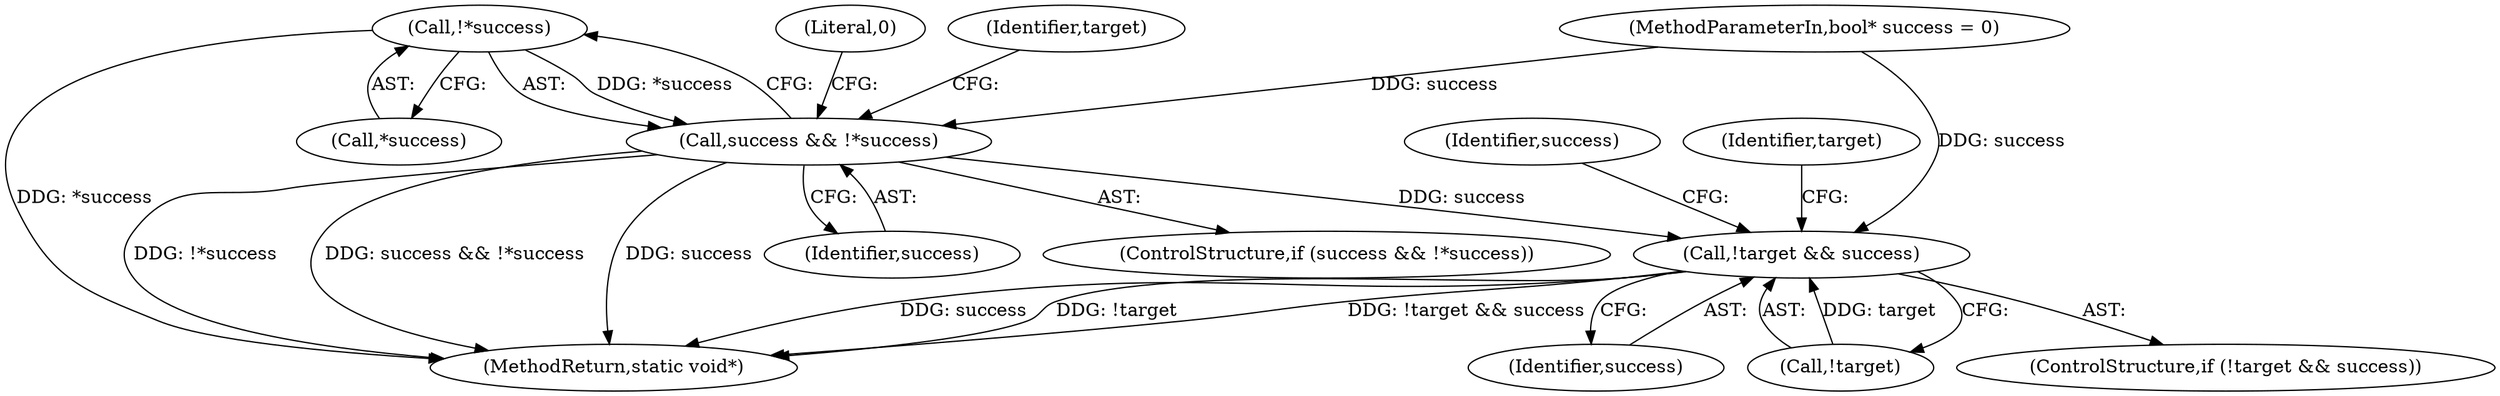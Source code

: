 digraph "0_Chrome_9f5ebcc99c8cd3a19be087be38f14c99cfe9e006@pointer" {
"1000107" [label="(Call,!*success)"];
"1000105" [label="(Call,success && !*success)"];
"1000164" [label="(Call,!target && success)"];
"1000164" [label="(Call,!target && success)"];
"1000105" [label="(Call,success && !*success)"];
"1000102" [label="(MethodParameterIn,bool* success = 0)"];
"1000170" [label="(Identifier,success)"];
"1000114" [label="(Identifier,target)"];
"1000173" [label="(Identifier,target)"];
"1000111" [label="(Literal,0)"];
"1000167" [label="(Identifier,success)"];
"1000104" [label="(ControlStructure,if (success && !*success))"];
"1000107" [label="(Call,!*success)"];
"1000174" [label="(MethodReturn,static void*)"];
"1000165" [label="(Call,!target)"];
"1000106" [label="(Identifier,success)"];
"1000163" [label="(ControlStructure,if (!target && success))"];
"1000108" [label="(Call,*success)"];
"1000107" -> "1000105"  [label="AST: "];
"1000107" -> "1000108"  [label="CFG: "];
"1000108" -> "1000107"  [label="AST: "];
"1000105" -> "1000107"  [label="CFG: "];
"1000107" -> "1000174"  [label="DDG: *success"];
"1000107" -> "1000105"  [label="DDG: *success"];
"1000105" -> "1000104"  [label="AST: "];
"1000105" -> "1000106"  [label="CFG: "];
"1000106" -> "1000105"  [label="AST: "];
"1000111" -> "1000105"  [label="CFG: "];
"1000114" -> "1000105"  [label="CFG: "];
"1000105" -> "1000174"  [label="DDG: !*success"];
"1000105" -> "1000174"  [label="DDG: success && !*success"];
"1000105" -> "1000174"  [label="DDG: success"];
"1000102" -> "1000105"  [label="DDG: success"];
"1000105" -> "1000164"  [label="DDG: success"];
"1000164" -> "1000163"  [label="AST: "];
"1000164" -> "1000165"  [label="CFG: "];
"1000164" -> "1000167"  [label="CFG: "];
"1000165" -> "1000164"  [label="AST: "];
"1000167" -> "1000164"  [label="AST: "];
"1000170" -> "1000164"  [label="CFG: "];
"1000173" -> "1000164"  [label="CFG: "];
"1000164" -> "1000174"  [label="DDG: !target && success"];
"1000164" -> "1000174"  [label="DDG: success"];
"1000164" -> "1000174"  [label="DDG: !target"];
"1000165" -> "1000164"  [label="DDG: target"];
"1000102" -> "1000164"  [label="DDG: success"];
}
